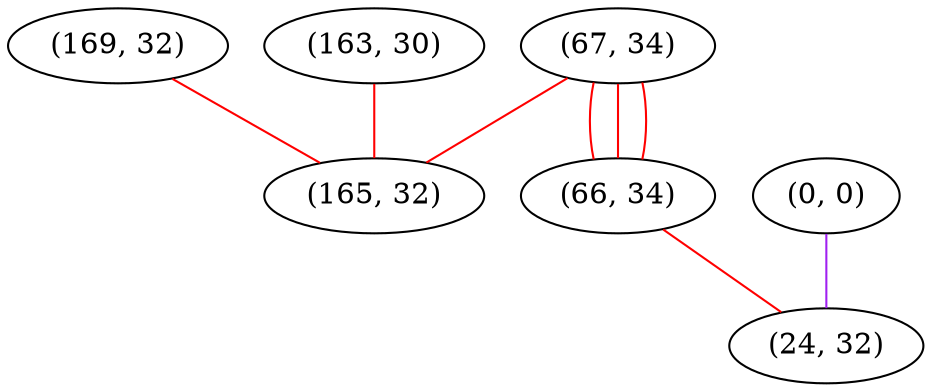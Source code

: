 graph "" {
"(67, 34)";
"(0, 0)";
"(169, 32)";
"(163, 30)";
"(165, 32)";
"(66, 34)";
"(24, 32)";
"(67, 34)" -- "(165, 32)"  [color=red, key=0, weight=1];
"(67, 34)" -- "(66, 34)"  [color=red, key=0, weight=1];
"(67, 34)" -- "(66, 34)"  [color=red, key=1, weight=1];
"(67, 34)" -- "(66, 34)"  [color=red, key=2, weight=1];
"(0, 0)" -- "(24, 32)"  [color=purple, key=0, weight=4];
"(169, 32)" -- "(165, 32)"  [color=red, key=0, weight=1];
"(163, 30)" -- "(165, 32)"  [color=red, key=0, weight=1];
"(66, 34)" -- "(24, 32)"  [color=red, key=0, weight=1];
}
